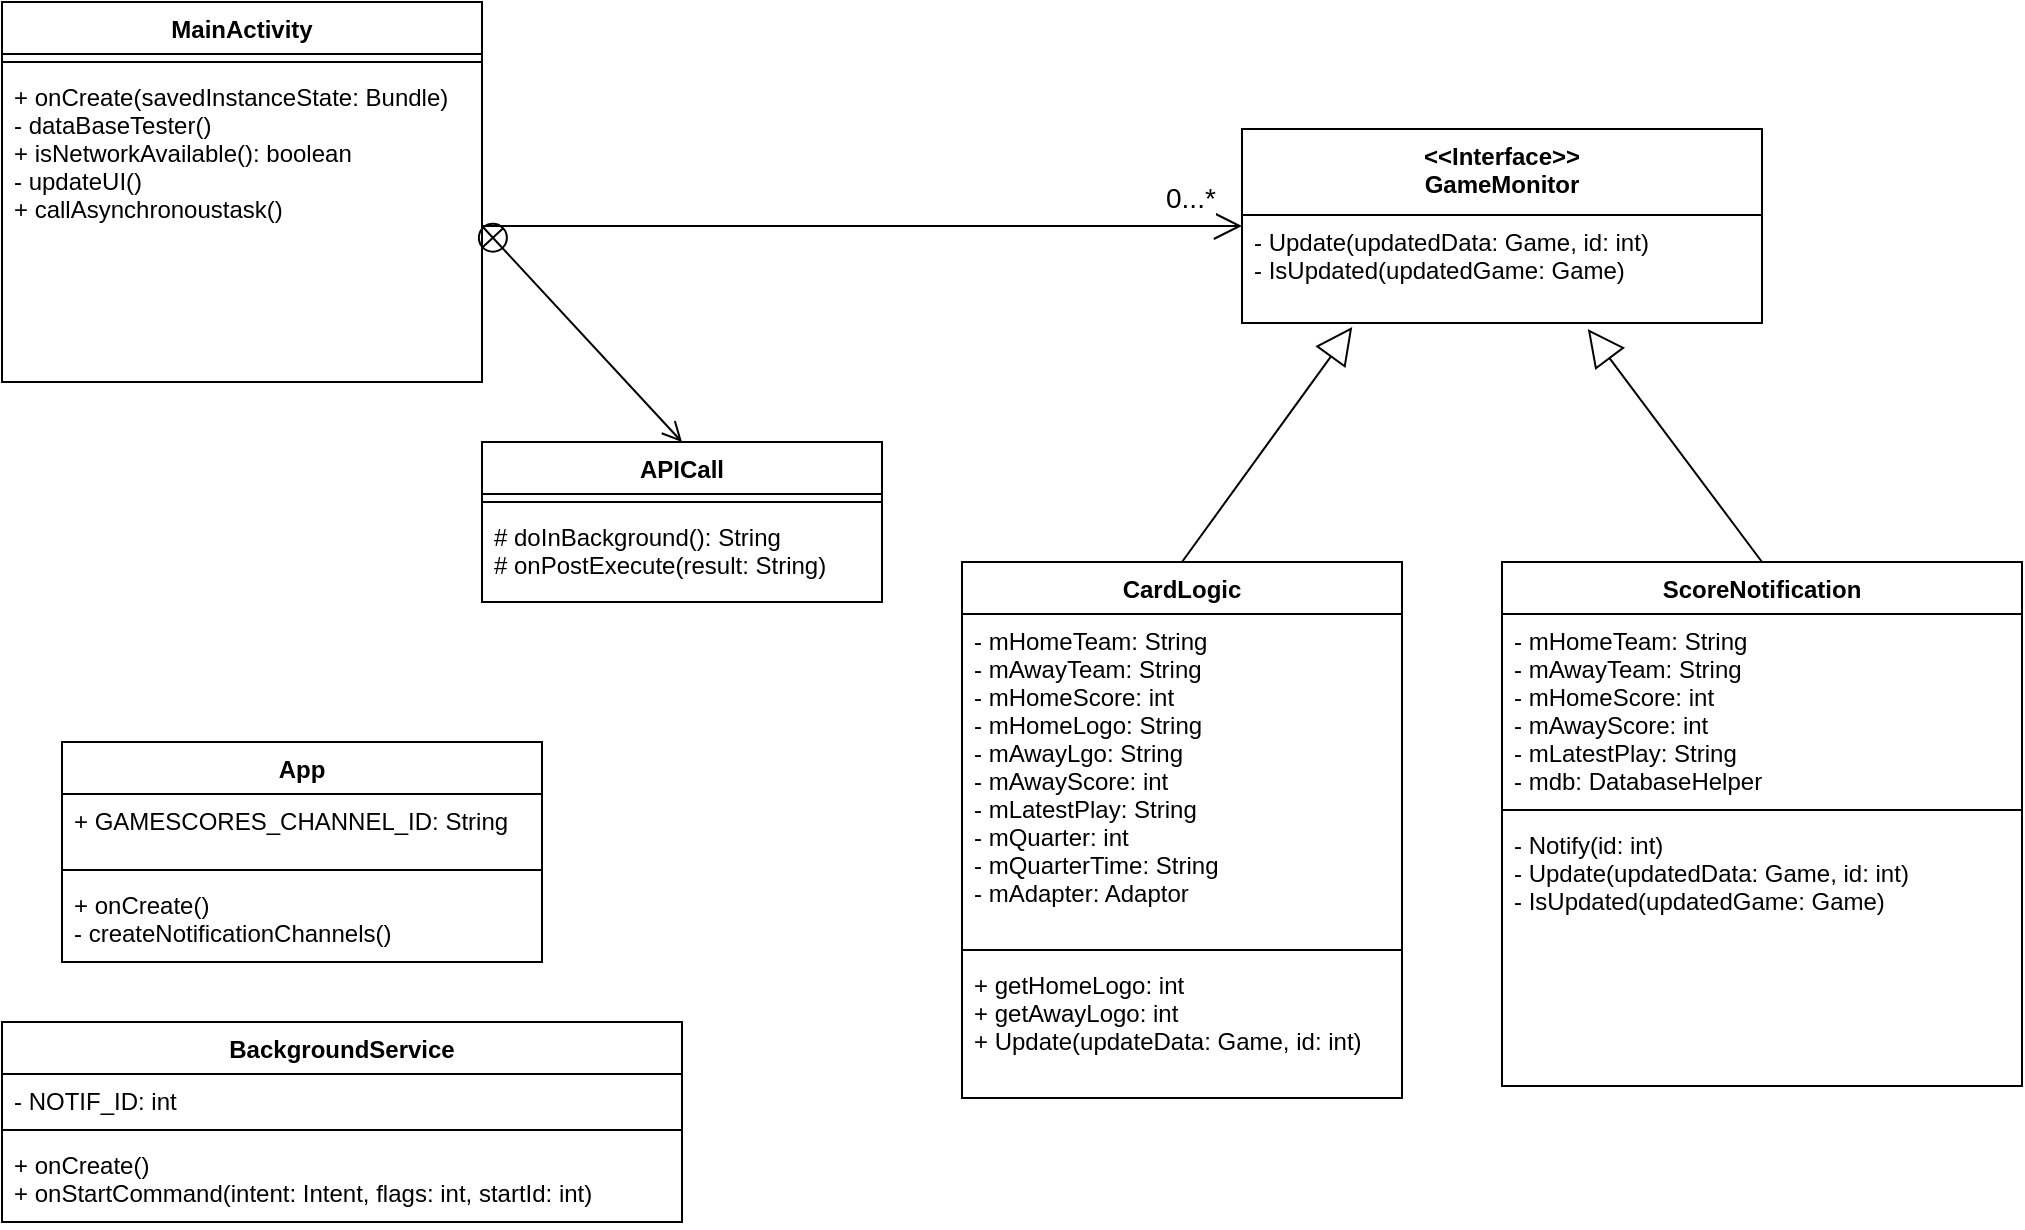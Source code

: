 <mxfile version="12.8.2" type="github">
  <diagram id="UFNA505NZZ54J7_U2GtA" name="Page-1">
    <mxGraphModel dx="1662" dy="804" grid="1" gridSize="10" guides="1" tooltips="1" connect="1" arrows="1" fold="1" page="1" pageScale="1" pageWidth="850" pageHeight="1100" math="0" shadow="0">
      <root>
        <mxCell id="0" />
        <mxCell id="1" parent="0" />
        <mxCell id="WGG4HVokIeoPWF8pcOGC-1" value="ScoreNotification" style="swimlane;fontStyle=1;align=center;verticalAlign=top;childLayout=stackLayout;horizontal=1;startSize=26;horizontalStack=0;resizeParent=1;resizeParentMax=0;resizeLast=0;collapsible=1;marginBottom=0;" parent="1" vertex="1">
          <mxGeometry x="820" y="320" width="260" height="262" as="geometry">
            <mxRectangle x="425" y="180" width="130" height="26" as="alternateBounds" />
          </mxGeometry>
        </mxCell>
        <object label="- mHomeTeam: String&#xa;- mAwayTeam: String&#xa;- mHomeScore: int&#xa;- mAwayScore: int&#xa;- mLatestPlay: String&#xa;- mdb: DatabaseHelper" mAwayTeam="String" id="WGG4HVokIeoPWF8pcOGC-19">
          <mxCell style="text;strokeColor=none;fillColor=none;align=left;verticalAlign=top;spacingLeft=4;spacingRight=4;overflow=hidden;rotatable=0;points=[[0,0.5],[1,0.5]];portConstraint=eastwest;" parent="WGG4HVokIeoPWF8pcOGC-1" vertex="1">
            <mxGeometry y="26" width="260" height="94" as="geometry" />
          </mxCell>
        </object>
        <mxCell id="WGG4HVokIeoPWF8pcOGC-3" value="" style="line;strokeWidth=1;fillColor=none;align=left;verticalAlign=middle;spacingTop=-1;spacingLeft=3;spacingRight=3;rotatable=0;labelPosition=right;points=[];portConstraint=eastwest;" parent="WGG4HVokIeoPWF8pcOGC-1" vertex="1">
          <mxGeometry y="120" width="260" height="8" as="geometry" />
        </mxCell>
        <mxCell id="WGG4HVokIeoPWF8pcOGC-4" value="- Notify(id: int)&#xa;- Update(updatedData: Game, id: int)&#xa;- IsUpdated(updatedGame: Game)" style="text;strokeColor=none;fillColor=none;align=left;verticalAlign=top;spacingLeft=4;spacingRight=4;overflow=hidden;rotatable=0;points=[[0,0.5],[1,0.5]];portConstraint=eastwest;" parent="WGG4HVokIeoPWF8pcOGC-1" vertex="1">
          <mxGeometry y="128" width="260" height="134" as="geometry" />
        </mxCell>
        <mxCell id="WGG4HVokIeoPWF8pcOGC-9" value="&lt;&lt;Interface&gt;&gt;&#xa;GameMonitor" style="swimlane;fontStyle=1;align=center;verticalAlign=top;childLayout=stackLayout;horizontal=1;startSize=43;horizontalStack=0;resizeParent=1;resizeParentMax=0;resizeLast=0;collapsible=1;marginBottom=0;" parent="1" vertex="1">
          <mxGeometry x="690" y="103.5" width="260" height="97" as="geometry" />
        </mxCell>
        <mxCell id="WGG4HVokIeoPWF8pcOGC-12" value="- Update(updatedData: Game, id: int)&#xa;- IsUpdated(updatedGame: Game)" style="text;strokeColor=none;fillColor=none;align=left;verticalAlign=top;spacingLeft=4;spacingRight=4;overflow=hidden;rotatable=0;points=[[0,0.5],[1,0.5]];portConstraint=eastwest;" parent="WGG4HVokIeoPWF8pcOGC-9" vertex="1">
          <mxGeometry y="43" width="260" height="54" as="geometry" />
        </mxCell>
        <mxCell id="WGG4HVokIeoPWF8pcOGC-14" value="CardLogic" style="swimlane;fontStyle=1;align=center;verticalAlign=top;childLayout=stackLayout;horizontal=1;startSize=26;horizontalStack=0;resizeParent=1;resizeParentMax=0;resizeLast=0;collapsible=1;marginBottom=0;" parent="1" vertex="1">
          <mxGeometry x="550" y="320" width="220" height="268" as="geometry" />
        </mxCell>
        <object label="- mHomeTeam: String&#xa;- mAwayTeam: String&#xa;- mHomeScore: int&#xa;- mHomeLogo: String&#xa;- mAwayLgo: String&#xa;- mAwayScore: int&#xa;- mLatestPlay: String&#xa;- mQuarter: int&#xa;- mQuarterTime: String&#xa;- mAdapter: Adaptor" mAwayTeam="String" id="WGG4HVokIeoPWF8pcOGC-2">
          <mxCell style="text;strokeColor=none;fillColor=none;align=left;verticalAlign=top;spacingLeft=4;spacingRight=4;overflow=hidden;rotatable=0;points=[[0,0.5],[1,0.5]];portConstraint=eastwest;" parent="WGG4HVokIeoPWF8pcOGC-14" vertex="1">
            <mxGeometry y="26" width="220" height="164" as="geometry" />
          </mxCell>
        </object>
        <mxCell id="WGG4HVokIeoPWF8pcOGC-16" value="" style="line;strokeWidth=1;fillColor=none;align=left;verticalAlign=middle;spacingTop=-1;spacingLeft=3;spacingRight=3;rotatable=0;labelPosition=right;points=[];portConstraint=eastwest;" parent="WGG4HVokIeoPWF8pcOGC-14" vertex="1">
          <mxGeometry y="190" width="220" height="8" as="geometry" />
        </mxCell>
        <mxCell id="WGG4HVokIeoPWF8pcOGC-17" value="+ getHomeLogo: int&#xa;+ getAwayLogo: int&#xa;+ Update(updateData: Game, id: int)" style="text;strokeColor=none;fillColor=none;align=left;verticalAlign=top;spacingLeft=4;spacingRight=4;overflow=hidden;rotatable=0;points=[[0,0.5],[1,0.5]];portConstraint=eastwest;" parent="WGG4HVokIeoPWF8pcOGC-14" vertex="1">
          <mxGeometry y="198" width="220" height="70" as="geometry" />
        </mxCell>
        <mxCell id="WGG4HVokIeoPWF8pcOGC-20" value="App" style="swimlane;fontStyle=1;align=center;verticalAlign=top;childLayout=stackLayout;horizontal=1;startSize=26;horizontalStack=0;resizeParent=1;resizeParentMax=0;resizeLast=0;collapsible=1;marginBottom=0;" parent="1" vertex="1">
          <mxGeometry x="100" y="410" width="240" height="110" as="geometry" />
        </mxCell>
        <mxCell id="WGG4HVokIeoPWF8pcOGC-21" value="+ GAMESCORES_CHANNEL_ID: String" style="text;strokeColor=none;fillColor=none;align=left;verticalAlign=top;spacingLeft=4;spacingRight=4;overflow=hidden;rotatable=0;points=[[0,0.5],[1,0.5]];portConstraint=eastwest;" parent="WGG4HVokIeoPWF8pcOGC-20" vertex="1">
          <mxGeometry y="26" width="240" height="34" as="geometry" />
        </mxCell>
        <mxCell id="WGG4HVokIeoPWF8pcOGC-22" value="" style="line;strokeWidth=1;fillColor=none;align=left;verticalAlign=middle;spacingTop=-1;spacingLeft=3;spacingRight=3;rotatable=0;labelPosition=right;points=[];portConstraint=eastwest;" parent="WGG4HVokIeoPWF8pcOGC-20" vertex="1">
          <mxGeometry y="60" width="240" height="8" as="geometry" />
        </mxCell>
        <mxCell id="WGG4HVokIeoPWF8pcOGC-23" value="+ onCreate()&#xa;- createNotificationChannels()" style="text;strokeColor=none;fillColor=none;align=left;verticalAlign=top;spacingLeft=4;spacingRight=4;overflow=hidden;rotatable=0;points=[[0,0.5],[1,0.5]];portConstraint=eastwest;" parent="WGG4HVokIeoPWF8pcOGC-20" vertex="1">
          <mxGeometry y="68" width="240" height="42" as="geometry" />
        </mxCell>
        <mxCell id="WGG4HVokIeoPWF8pcOGC-24" value="BackgroundService" style="swimlane;fontStyle=1;align=center;verticalAlign=top;childLayout=stackLayout;horizontal=1;startSize=26;horizontalStack=0;resizeParent=1;resizeParentMax=0;resizeLast=0;collapsible=1;marginBottom=0;" parent="1" vertex="1">
          <mxGeometry x="70" y="550" width="340" height="100" as="geometry" />
        </mxCell>
        <mxCell id="WGG4HVokIeoPWF8pcOGC-25" value="- NOTIF_ID: int" style="text;strokeColor=none;fillColor=none;align=left;verticalAlign=top;spacingLeft=4;spacingRight=4;overflow=hidden;rotatable=0;points=[[0,0.5],[1,0.5]];portConstraint=eastwest;" parent="WGG4HVokIeoPWF8pcOGC-24" vertex="1">
          <mxGeometry y="26" width="340" height="24" as="geometry" />
        </mxCell>
        <mxCell id="WGG4HVokIeoPWF8pcOGC-26" value="" style="line;strokeWidth=1;fillColor=none;align=left;verticalAlign=middle;spacingTop=-1;spacingLeft=3;spacingRight=3;rotatable=0;labelPosition=right;points=[];portConstraint=eastwest;" parent="WGG4HVokIeoPWF8pcOGC-24" vertex="1">
          <mxGeometry y="50" width="340" height="8" as="geometry" />
        </mxCell>
        <mxCell id="WGG4HVokIeoPWF8pcOGC-27" value="+ onCreate()&#xa;+ onStartCommand(intent: Intent, flags: int, startId: int)" style="text;strokeColor=none;fillColor=none;align=left;verticalAlign=top;spacingLeft=4;spacingRight=4;overflow=hidden;rotatable=0;points=[[0,0.5],[1,0.5]];portConstraint=eastwest;" parent="WGG4HVokIeoPWF8pcOGC-24" vertex="1">
          <mxGeometry y="58" width="340" height="42" as="geometry" />
        </mxCell>
        <mxCell id="X0afUVVYYzV2fYzfAa5M-1" value="MainActivity" style="swimlane;fontStyle=1;align=center;verticalAlign=top;childLayout=stackLayout;horizontal=1;startSize=26;horizontalStack=0;resizeParent=1;resizeParentMax=0;resizeLast=0;collapsible=1;marginBottom=0;" vertex="1" parent="1">
          <mxGeometry x="70" y="40" width="240" height="190" as="geometry" />
        </mxCell>
        <mxCell id="X0afUVVYYzV2fYzfAa5M-3" value="" style="line;strokeWidth=1;fillColor=none;align=left;verticalAlign=middle;spacingTop=-1;spacingLeft=3;spacingRight=3;rotatable=0;labelPosition=right;points=[];portConstraint=eastwest;" vertex="1" parent="X0afUVVYYzV2fYzfAa5M-1">
          <mxGeometry y="26" width="240" height="8" as="geometry" />
        </mxCell>
        <mxCell id="X0afUVVYYzV2fYzfAa5M-4" value="+ onCreate(savedInstanceState: Bundle)&#xa;- dataBaseTester()&#xa;+ isNetworkAvailable(): boolean&#xa;- updateUI()&#xa;+ callAsynchronoustask()&#xa;&#xa;&#xa;&#xa;" style="text;strokeColor=none;fillColor=none;align=left;verticalAlign=top;spacingLeft=4;spacingRight=4;overflow=hidden;rotatable=0;points=[[0,0.5],[1,0.5]];portConstraint=eastwest;" vertex="1" parent="X0afUVVYYzV2fYzfAa5M-1">
          <mxGeometry y="34" width="240" height="156" as="geometry" />
        </mxCell>
        <mxCell id="X0afUVVYYzV2fYzfAa5M-5" value="APICall" style="swimlane;fontStyle=1;align=center;verticalAlign=top;childLayout=stackLayout;horizontal=1;startSize=26;horizontalStack=0;resizeParent=1;resizeParentMax=0;resizeLast=0;collapsible=1;marginBottom=0;" vertex="1" parent="1">
          <mxGeometry x="310" y="260" width="200" height="80" as="geometry" />
        </mxCell>
        <mxCell id="X0afUVVYYzV2fYzfAa5M-7" value="" style="line;strokeWidth=1;fillColor=none;align=left;verticalAlign=middle;spacingTop=-1;spacingLeft=3;spacingRight=3;rotatable=0;labelPosition=right;points=[];portConstraint=eastwest;" vertex="1" parent="X0afUVVYYzV2fYzfAa5M-5">
          <mxGeometry y="26" width="200" height="8" as="geometry" />
        </mxCell>
        <mxCell id="X0afUVVYYzV2fYzfAa5M-8" value="# doInBackground(): String&#xa;# onPostExecute(result: String)" style="text;strokeColor=none;fillColor=none;align=left;verticalAlign=top;spacingLeft=4;spacingRight=4;overflow=hidden;rotatable=0;points=[[0,0.5],[1,0.5]];portConstraint=eastwest;" vertex="1" parent="X0afUVVYYzV2fYzfAa5M-5">
          <mxGeometry y="34" width="200" height="46" as="geometry" />
        </mxCell>
        <mxCell id="X0afUVVYYzV2fYzfAa5M-14" value="" style="endArrow=block;endSize=16;endFill=0;html=1;entryX=0.212;entryY=1.037;entryDx=0;entryDy=0;entryPerimeter=0;exitX=0.5;exitY=0;exitDx=0;exitDy=0;" edge="1" parent="1" source="WGG4HVokIeoPWF8pcOGC-14" target="WGG4HVokIeoPWF8pcOGC-12">
          <mxGeometry width="160" relative="1" as="geometry">
            <mxPoint x="430" y="310" as="sourcePoint" />
            <mxPoint x="540" y="240" as="targetPoint" />
          </mxGeometry>
        </mxCell>
        <mxCell id="X0afUVVYYzV2fYzfAa5M-15" value="" style="endArrow=block;endSize=16;endFill=0;html=1;exitX=0.5;exitY=0;exitDx=0;exitDy=0;entryX=0.665;entryY=1.056;entryDx=0;entryDy=0;entryPerimeter=0;" edge="1" parent="1" source="WGG4HVokIeoPWF8pcOGC-1" target="WGG4HVokIeoPWF8pcOGC-12">
          <mxGeometry width="160" relative="1" as="geometry">
            <mxPoint x="380" y="240" as="sourcePoint" />
            <mxPoint x="540" y="240" as="targetPoint" />
          </mxGeometry>
        </mxCell>
        <mxCell id="X0afUVVYYzV2fYzfAa5M-17" value="" style="endArrow=open;startArrow=circlePlus;endFill=0;startFill=0;endSize=8;html=1;exitX=1;exitY=0.5;exitDx=0;exitDy=0;entryX=0.5;entryY=0;entryDx=0;entryDy=0;" edge="1" parent="1" source="X0afUVVYYzV2fYzfAa5M-4" target="X0afUVVYYzV2fYzfAa5M-5">
          <mxGeometry width="160" relative="1" as="geometry">
            <mxPoint x="380" y="240" as="sourcePoint" />
            <mxPoint x="540" y="240" as="targetPoint" />
          </mxGeometry>
        </mxCell>
        <mxCell id="X0afUVVYYzV2fYzfAa5M-20" value="" style="endArrow=open;endFill=1;endSize=12;html=1;exitX=1;exitY=0.5;exitDx=0;exitDy=0;entryX=0;entryY=0.5;entryDx=0;entryDy=0;" edge="1" parent="1" source="X0afUVVYYzV2fYzfAa5M-4" target="WGG4HVokIeoPWF8pcOGC-9">
          <mxGeometry width="160" relative="1" as="geometry">
            <mxPoint x="380" y="240" as="sourcePoint" />
            <mxPoint x="540" y="240" as="targetPoint" />
          </mxGeometry>
        </mxCell>
        <mxCell id="X0afUVVYYzV2fYzfAa5M-21" value="&lt;font style=&quot;font-size: 14px&quot;&gt;0...*&lt;/font&gt;" style="resizable=0;html=1;align=left;verticalAlign=bottom;labelBackgroundColor=#ffffff;fontSize=10;" connectable="0" vertex="1" parent="1">
          <mxGeometry x="320" y="240" as="geometry">
            <mxPoint x="330" y="-92" as="offset" />
          </mxGeometry>
        </mxCell>
      </root>
    </mxGraphModel>
  </diagram>
</mxfile>
